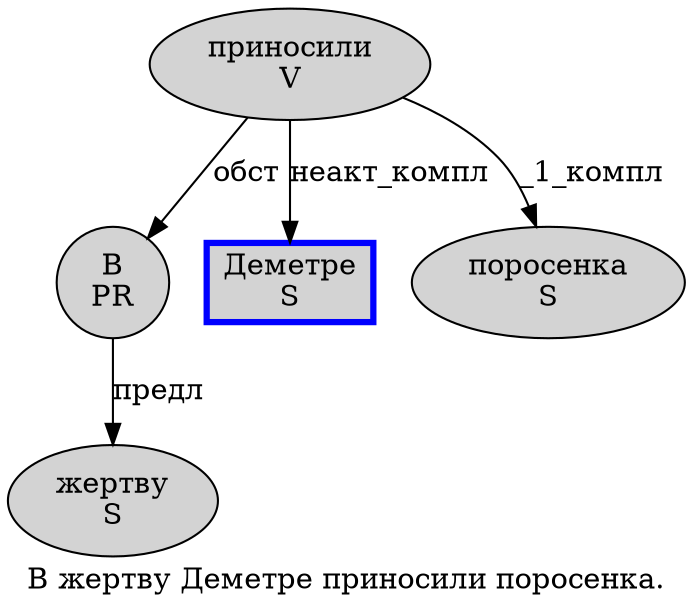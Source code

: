 digraph SENTENCE_1088 {
	graph [label="В жертву Деметре приносили поросенка."]
	node [style=filled]
		0 [label="В
PR" color="" fillcolor=lightgray penwidth=1 shape=ellipse]
		1 [label="жертву
S" color="" fillcolor=lightgray penwidth=1 shape=ellipse]
		2 [label="Деметре
S" color=blue fillcolor=lightgray penwidth=3 shape=box]
		3 [label="приносили
V" color="" fillcolor=lightgray penwidth=1 shape=ellipse]
		4 [label="поросенка
S" color="" fillcolor=lightgray penwidth=1 shape=ellipse]
			3 -> 0 [label="обст"]
			3 -> 2 [label="неакт_компл"]
			3 -> 4 [label="_1_компл"]
			0 -> 1 [label="предл"]
}
